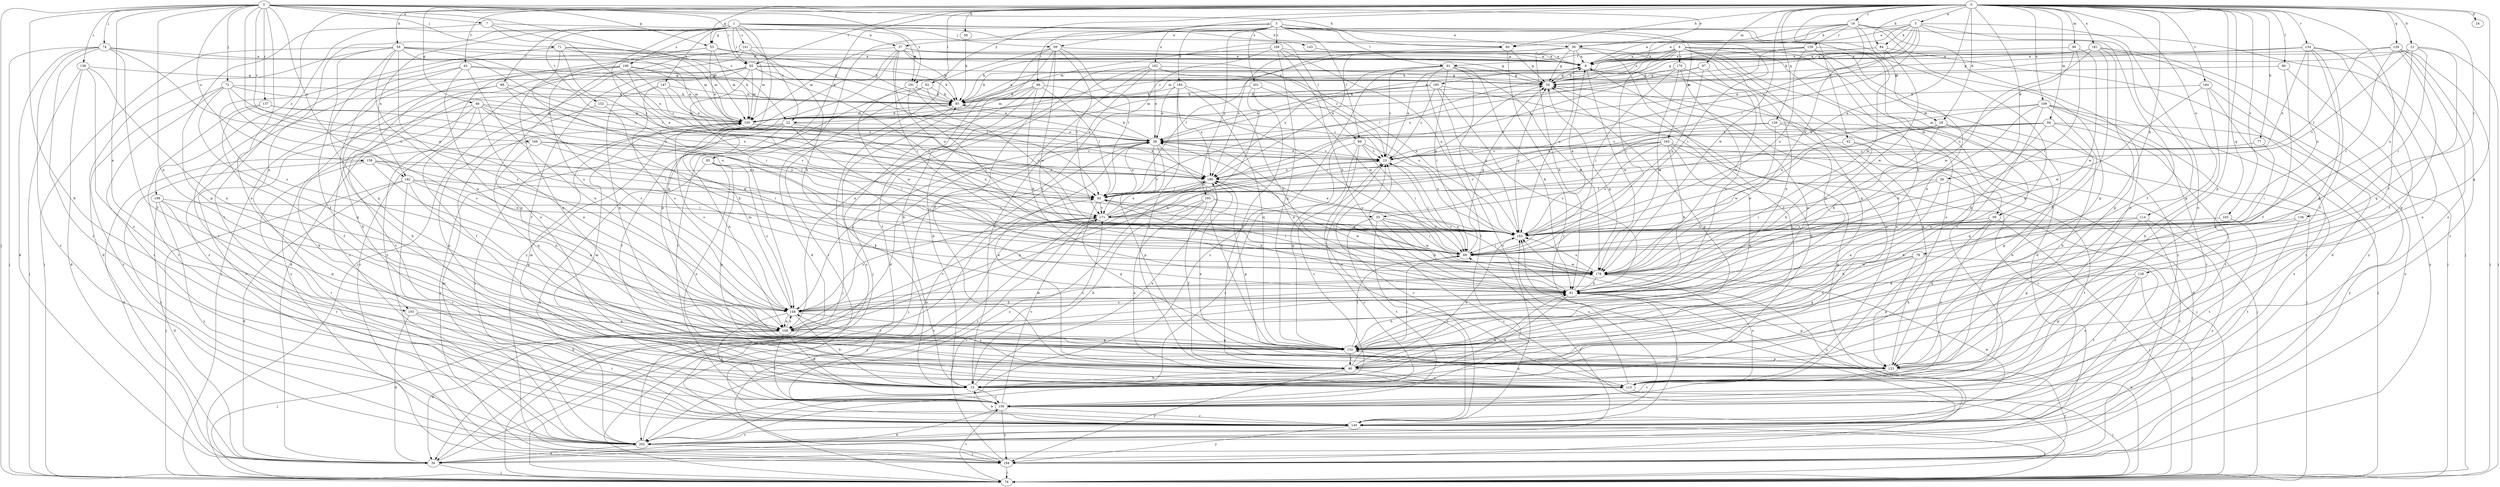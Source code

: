 strict digraph  {
0;
1;
2;
3;
4;
5;
7;
8;
12;
15;
16;
22;
23;
24;
26;
28;
30;
33;
36;
37;
38;
42;
43;
46;
48;
53;
54;
56;
58;
60;
61;
62;
65;
66;
68;
69;
71;
72;
74;
76;
77;
78;
83;
84;
85;
86;
88;
89;
91;
92;
94;
96;
97;
99;
100;
103;
108;
109;
114;
115;
123;
126;
128;
129;
132;
134;
136;
137;
138;
139;
140;
141;
143;
147;
148;
152;
156;
158;
162;
163;
164;
165;
166;
168;
170;
171;
178;
181;
182;
183;
184;
185;
186;
191;
193;
194;
198;
199;
201;
202;
0 -> 5  [label=a];
0 -> 12  [label=b];
0 -> 16  [label=c];
0 -> 24  [label=d];
0 -> 26  [label=d];
0 -> 28  [label=d];
0 -> 33  [label=e];
0 -> 42  [label=f];
0 -> 43  [label=f];
0 -> 46  [label=f];
0 -> 48  [label=g];
0 -> 53  [label=g];
0 -> 56  [label=h];
0 -> 58  [label=h];
0 -> 60  [label=h];
0 -> 62  [label=i];
0 -> 65  [label=i];
0 -> 69  [label=j];
0 -> 77  [label=k];
0 -> 78  [label=k];
0 -> 83  [label=k];
0 -> 84  [label=k];
0 -> 86  [label=l];
0 -> 94  [label=m];
0 -> 96  [label=m];
0 -> 97  [label=m];
0 -> 109  [label=o];
0 -> 114  [label=o];
0 -> 123  [label=p];
0 -> 126  [label=q];
0 -> 128  [label=q];
0 -> 129  [label=q];
0 -> 132  [label=q];
0 -> 134  [label=r];
0 -> 136  [label=r];
0 -> 164  [label=v];
0 -> 165  [label=v];
0 -> 178  [label=w];
0 -> 181  [label=x];
0 -> 191  [label=y];
0 -> 198  [label=z];
1 -> 22  [label=c];
1 -> 33  [label=e];
1 -> 60  [label=h];
1 -> 65  [label=i];
1 -> 69  [label=j];
1 -> 88  [label=l];
1 -> 89  [label=l];
1 -> 103  [label=n];
1 -> 132  [label=q];
1 -> 141  [label=s];
1 -> 143  [label=s];
1 -> 147  [label=s];
1 -> 152  [label=t];
1 -> 156  [label=t];
1 -> 182  [label=x];
1 -> 191  [label=y];
1 -> 199  [label=z];
2 -> 7  [label=a];
2 -> 15  [label=b];
2 -> 22  [label=c];
2 -> 36  [label=e];
2 -> 53  [label=g];
2 -> 60  [label=h];
2 -> 65  [label=i];
2 -> 71  [label=j];
2 -> 72  [label=j];
2 -> 74  [label=j];
2 -> 76  [label=j];
2 -> 103  [label=n];
2 -> 108  [label=n];
2 -> 115  [label=o];
2 -> 137  [label=r];
2 -> 138  [label=r];
2 -> 158  [label=u];
2 -> 166  [label=v];
2 -> 178  [label=w];
2 -> 182  [label=x];
2 -> 191  [label=y];
3 -> 28  [label=d];
3 -> 36  [label=e];
3 -> 53  [label=g];
3 -> 66  [label=i];
3 -> 68  [label=i];
3 -> 89  [label=l];
3 -> 91  [label=l];
3 -> 99  [label=m];
3 -> 148  [label=s];
3 -> 162  [label=u];
3 -> 168  [label=v];
3 -> 183  [label=x];
3 -> 184  [label=x];
3 -> 193  [label=y];
3 -> 201  [label=z];
4 -> 8  [label=a];
4 -> 22  [label=c];
4 -> 30  [label=d];
4 -> 68  [label=i];
4 -> 91  [label=l];
4 -> 92  [label=l];
4 -> 99  [label=m];
4 -> 108  [label=n];
4 -> 115  [label=o];
4 -> 132  [label=q];
4 -> 170  [label=v];
4 -> 185  [label=x];
4 -> 194  [label=y];
5 -> 8  [label=a];
5 -> 23  [label=c];
5 -> 36  [label=e];
5 -> 46  [label=f];
5 -> 54  [label=g];
5 -> 60  [label=h];
5 -> 84  [label=k];
5 -> 85  [label=k];
5 -> 92  [label=l];
5 -> 115  [label=o];
5 -> 123  [label=p];
7 -> 37  [label=e];
7 -> 100  [label=m];
7 -> 123  [label=p];
7 -> 186  [label=x];
8 -> 54  [label=g];
8 -> 85  [label=k];
8 -> 178  [label=w];
12 -> 8  [label=a];
12 -> 68  [label=i];
12 -> 76  [label=j];
12 -> 100  [label=m];
12 -> 132  [label=q];
12 -> 163  [label=u];
12 -> 171  [label=v];
15 -> 8  [label=a];
15 -> 23  [label=c];
15 -> 61  [label=h];
15 -> 85  [label=k];
15 -> 100  [label=m];
15 -> 156  [label=t];
15 -> 186  [label=x];
16 -> 8  [label=a];
16 -> 37  [label=e];
16 -> 38  [label=e];
16 -> 76  [label=j];
16 -> 100  [label=m];
16 -> 115  [label=o];
16 -> 123  [label=p];
16 -> 139  [label=r];
16 -> 163  [label=u];
16 -> 178  [label=w];
22 -> 38  [label=e];
22 -> 46  [label=f];
22 -> 68  [label=i];
22 -> 108  [label=n];
22 -> 163  [label=u];
22 -> 194  [label=y];
22 -> 202  [label=z];
23 -> 8  [label=a];
23 -> 38  [label=e];
23 -> 68  [label=i];
23 -> 186  [label=x];
26 -> 68  [label=i];
26 -> 92  [label=l];
26 -> 108  [label=n];
26 -> 156  [label=t];
28 -> 15  [label=b];
28 -> 38  [label=e];
28 -> 61  [label=h];
28 -> 123  [label=p];
28 -> 178  [label=w];
30 -> 76  [label=j];
30 -> 92  [label=l];
33 -> 61  [label=h];
33 -> 68  [label=i];
33 -> 140  [label=r];
33 -> 156  [label=t];
33 -> 163  [label=u];
33 -> 178  [label=w];
36 -> 8  [label=a];
36 -> 46  [label=f];
36 -> 54  [label=g];
36 -> 61  [label=h];
36 -> 92  [label=l];
36 -> 156  [label=t];
36 -> 163  [label=u];
36 -> 186  [label=x];
37 -> 8  [label=a];
37 -> 23  [label=c];
37 -> 54  [label=g];
37 -> 68  [label=i];
37 -> 85  [label=k];
37 -> 100  [label=m];
37 -> 123  [label=p];
37 -> 163  [label=u];
37 -> 194  [label=y];
38 -> 23  [label=c];
38 -> 76  [label=j];
38 -> 85  [label=k];
38 -> 123  [label=p];
38 -> 132  [label=q];
38 -> 148  [label=s];
38 -> 171  [label=v];
42 -> 23  [label=c];
42 -> 61  [label=h];
42 -> 76  [label=j];
43 -> 15  [label=b];
43 -> 54  [label=g];
43 -> 85  [label=k];
43 -> 108  [label=n];
43 -> 132  [label=q];
43 -> 202  [label=z];
46 -> 15  [label=b];
46 -> 38  [label=e];
46 -> 54  [label=g];
46 -> 68  [label=i];
46 -> 115  [label=o];
46 -> 148  [label=s];
46 -> 163  [label=u];
46 -> 194  [label=y];
48 -> 15  [label=b];
48 -> 46  [label=f];
48 -> 100  [label=m];
48 -> 108  [label=n];
48 -> 171  [label=v];
48 -> 178  [label=w];
48 -> 186  [label=x];
48 -> 202  [label=z];
53 -> 8  [label=a];
53 -> 38  [label=e];
53 -> 85  [label=k];
53 -> 100  [label=m];
53 -> 140  [label=r];
53 -> 148  [label=s];
54 -> 8  [label=a];
54 -> 85  [label=k];
56 -> 8  [label=a];
56 -> 30  [label=d];
56 -> 38  [label=e];
56 -> 46  [label=f];
56 -> 76  [label=j];
56 -> 108  [label=n];
56 -> 132  [label=q];
56 -> 148  [label=s];
56 -> 171  [label=v];
56 -> 186  [label=x];
58 -> 85  [label=k];
60 -> 54  [label=g];
60 -> 140  [label=r];
60 -> 186  [label=x];
61 -> 15  [label=b];
61 -> 23  [label=c];
61 -> 38  [label=e];
61 -> 54  [label=g];
61 -> 123  [label=p];
61 -> 148  [label=s];
62 -> 38  [label=e];
62 -> 85  [label=k];
62 -> 140  [label=r];
62 -> 156  [label=t];
65 -> 30  [label=d];
65 -> 46  [label=f];
65 -> 54  [label=g];
65 -> 68  [label=i];
65 -> 85  [label=k];
65 -> 92  [label=l];
65 -> 100  [label=m];
65 -> 132  [label=q];
65 -> 163  [label=u];
65 -> 194  [label=y];
66 -> 15  [label=b];
66 -> 61  [label=h];
66 -> 68  [label=i];
66 -> 85  [label=k];
66 -> 92  [label=l];
66 -> 100  [label=m];
66 -> 202  [label=z];
68 -> 38  [label=e];
68 -> 54  [label=g];
68 -> 178  [label=w];
69 -> 8  [label=a];
69 -> 15  [label=b];
69 -> 30  [label=d];
69 -> 46  [label=f];
69 -> 92  [label=l];
69 -> 156  [label=t];
69 -> 171  [label=v];
69 -> 178  [label=w];
71 -> 8  [label=a];
71 -> 85  [label=k];
71 -> 92  [label=l];
71 -> 100  [label=m];
71 -> 148  [label=s];
71 -> 163  [label=u];
72 -> 85  [label=k];
72 -> 92  [label=l];
72 -> 132  [label=q];
72 -> 140  [label=r];
72 -> 148  [label=s];
72 -> 163  [label=u];
72 -> 202  [label=z];
74 -> 8  [label=a];
74 -> 30  [label=d];
74 -> 46  [label=f];
74 -> 76  [label=j];
74 -> 100  [label=m];
74 -> 140  [label=r];
74 -> 163  [label=u];
74 -> 202  [label=z];
76 -> 23  [label=c];
76 -> 61  [label=h];
76 -> 156  [label=t];
77 -> 23  [label=c];
77 -> 68  [label=i];
78 -> 61  [label=h];
78 -> 123  [label=p];
78 -> 132  [label=q];
78 -> 140  [label=r];
78 -> 178  [label=w];
83 -> 115  [label=o];
83 -> 123  [label=p];
83 -> 148  [label=s];
83 -> 186  [label=x];
83 -> 202  [label=z];
84 -> 8  [label=a];
84 -> 38  [label=e];
84 -> 85  [label=k];
84 -> 178  [label=w];
84 -> 194  [label=y];
85 -> 8  [label=a];
85 -> 23  [label=c];
85 -> 76  [label=j];
85 -> 100  [label=m];
86 -> 46  [label=f];
86 -> 54  [label=g];
86 -> 194  [label=y];
88 -> 15  [label=b];
88 -> 23  [label=c];
88 -> 85  [label=k];
88 -> 148  [label=s];
88 -> 194  [label=y];
89 -> 23  [label=c];
89 -> 68  [label=i];
89 -> 115  [label=o];
89 -> 132  [label=q];
89 -> 163  [label=u];
89 -> 202  [label=z];
91 -> 23  [label=c];
91 -> 54  [label=g];
91 -> 61  [label=h];
91 -> 68  [label=i];
91 -> 140  [label=r];
91 -> 156  [label=t];
91 -> 178  [label=w];
91 -> 186  [label=x];
91 -> 202  [label=z];
92 -> 38  [label=e];
92 -> 61  [label=h];
92 -> 68  [label=i];
92 -> 132  [label=q];
92 -> 171  [label=v];
94 -> 38  [label=e];
94 -> 61  [label=h];
94 -> 132  [label=q];
94 -> 156  [label=t];
94 -> 171  [label=v];
94 -> 186  [label=x];
94 -> 194  [label=y];
96 -> 8  [label=a];
96 -> 68  [label=i];
96 -> 163  [label=u];
96 -> 178  [label=w];
97 -> 54  [label=g];
97 -> 163  [label=u];
97 -> 178  [label=w];
97 -> 186  [label=x];
99 -> 15  [label=b];
99 -> 46  [label=f];
99 -> 76  [label=j];
99 -> 115  [label=o];
99 -> 163  [label=u];
100 -> 38  [label=e];
100 -> 85  [label=k];
100 -> 148  [label=s];
100 -> 186  [label=x];
103 -> 15  [label=b];
103 -> 30  [label=d];
103 -> 108  [label=n];
103 -> 140  [label=r];
108 -> 15  [label=b];
108 -> 30  [label=d];
108 -> 76  [label=j];
108 -> 132  [label=q];
108 -> 148  [label=s];
108 -> 156  [label=t];
108 -> 171  [label=v];
109 -> 15  [label=b];
109 -> 61  [label=h];
109 -> 76  [label=j];
109 -> 100  [label=m];
109 -> 132  [label=q];
109 -> 140  [label=r];
109 -> 163  [label=u];
109 -> 202  [label=z];
114 -> 61  [label=h];
114 -> 123  [label=p];
114 -> 140  [label=r];
114 -> 163  [label=u];
114 -> 202  [label=z];
115 -> 8  [label=a];
115 -> 76  [label=j];
115 -> 100  [label=m];
115 -> 132  [label=q];
115 -> 163  [label=u];
123 -> 54  [label=g];
123 -> 156  [label=t];
123 -> 186  [label=x];
123 -> 194  [label=y];
126 -> 23  [label=c];
126 -> 30  [label=d];
126 -> 38  [label=e];
126 -> 76  [label=j];
126 -> 178  [label=w];
128 -> 61  [label=h];
128 -> 76  [label=j];
128 -> 115  [label=o];
128 -> 123  [label=p];
128 -> 156  [label=t];
129 -> 8  [label=a];
129 -> 46  [label=f];
129 -> 68  [label=i];
129 -> 76  [label=j];
129 -> 92  [label=l];
129 -> 115  [label=o];
129 -> 140  [label=r];
132 -> 8  [label=a];
132 -> 46  [label=f];
132 -> 61  [label=h];
132 -> 68  [label=i];
132 -> 123  [label=p];
134 -> 8  [label=a];
134 -> 46  [label=f];
134 -> 54  [label=g];
134 -> 115  [label=o];
134 -> 123  [label=p];
134 -> 132  [label=q];
134 -> 163  [label=u];
134 -> 186  [label=x];
136 -> 132  [label=q];
136 -> 156  [label=t];
136 -> 163  [label=u];
137 -> 46  [label=f];
137 -> 100  [label=m];
137 -> 156  [label=t];
137 -> 163  [label=u];
138 -> 30  [label=d];
138 -> 54  [label=g];
138 -> 76  [label=j];
138 -> 108  [label=n];
138 -> 115  [label=o];
139 -> 8  [label=a];
139 -> 61  [label=h];
139 -> 100  [label=m];
139 -> 108  [label=n];
139 -> 132  [label=q];
139 -> 163  [label=u];
139 -> 186  [label=x];
140 -> 15  [label=b];
140 -> 23  [label=c];
140 -> 61  [label=h];
140 -> 76  [label=j];
140 -> 178  [label=w];
140 -> 194  [label=y];
140 -> 202  [label=z];
141 -> 8  [label=a];
141 -> 61  [label=h];
141 -> 76  [label=j];
141 -> 100  [label=m];
141 -> 115  [label=o];
141 -> 194  [label=y];
143 -> 8  [label=a];
147 -> 38  [label=e];
147 -> 85  [label=k];
147 -> 148  [label=s];
147 -> 156  [label=t];
147 -> 186  [label=x];
148 -> 15  [label=b];
148 -> 61  [label=h];
148 -> 100  [label=m];
148 -> 108  [label=n];
148 -> 123  [label=p];
148 -> 156  [label=t];
148 -> 171  [label=v];
148 -> 178  [label=w];
152 -> 61  [label=h];
152 -> 100  [label=m];
152 -> 115  [label=o];
156 -> 30  [label=d];
156 -> 140  [label=r];
156 -> 171  [label=v];
156 -> 194  [label=y];
158 -> 68  [label=i];
158 -> 92  [label=l];
158 -> 108  [label=n];
158 -> 140  [label=r];
158 -> 186  [label=x];
158 -> 202  [label=z];
162 -> 15  [label=b];
162 -> 30  [label=d];
162 -> 38  [label=e];
162 -> 54  [label=g];
162 -> 76  [label=j];
162 -> 108  [label=n];
162 -> 163  [label=u];
162 -> 178  [label=w];
163 -> 8  [label=a];
163 -> 54  [label=g];
163 -> 68  [label=i];
164 -> 15  [label=b];
164 -> 85  [label=k];
164 -> 140  [label=r];
164 -> 178  [label=w];
164 -> 194  [label=y];
165 -> 156  [label=t];
165 -> 163  [label=u];
166 -> 23  [label=c];
166 -> 30  [label=d];
166 -> 68  [label=i];
166 -> 92  [label=l];
166 -> 132  [label=q];
168 -> 8  [label=a];
168 -> 61  [label=h];
168 -> 85  [label=k];
168 -> 108  [label=n];
168 -> 132  [label=q];
168 -> 163  [label=u];
170 -> 54  [label=g];
170 -> 68  [label=i];
170 -> 108  [label=n];
170 -> 148  [label=s];
170 -> 178  [label=w];
171 -> 23  [label=c];
171 -> 54  [label=g];
171 -> 76  [label=j];
171 -> 140  [label=r];
171 -> 163  [label=u];
171 -> 186  [label=x];
178 -> 61  [label=h];
178 -> 92  [label=l];
178 -> 115  [label=o];
178 -> 148  [label=s];
178 -> 163  [label=u];
178 -> 186  [label=x];
181 -> 8  [label=a];
181 -> 30  [label=d];
181 -> 46  [label=f];
181 -> 54  [label=g];
181 -> 76  [label=j];
181 -> 123  [label=p];
181 -> 178  [label=w];
182 -> 30  [label=d];
182 -> 76  [label=j];
182 -> 92  [label=l];
182 -> 108  [label=n];
182 -> 132  [label=q];
182 -> 140  [label=r];
182 -> 163  [label=u];
183 -> 23  [label=c];
183 -> 61  [label=h];
183 -> 76  [label=j];
183 -> 92  [label=l];
183 -> 132  [label=q];
183 -> 140  [label=r];
183 -> 163  [label=u];
183 -> 171  [label=v];
184 -> 38  [label=e];
184 -> 46  [label=f];
184 -> 61  [label=h];
184 -> 85  [label=k];
184 -> 132  [label=q];
184 -> 186  [label=x];
185 -> 15  [label=b];
185 -> 23  [label=c];
185 -> 38  [label=e];
185 -> 85  [label=k];
185 -> 100  [label=m];
185 -> 148  [label=s];
185 -> 163  [label=u];
186 -> 92  [label=l];
186 -> 108  [label=n];
186 -> 123  [label=p];
186 -> 163  [label=u];
186 -> 202  [label=z];
191 -> 68  [label=i];
191 -> 85  [label=k];
191 -> 163  [label=u];
191 -> 178  [label=w];
193 -> 15  [label=b];
193 -> 46  [label=f];
193 -> 115  [label=o];
193 -> 171  [label=v];
193 -> 178  [label=w];
194 -> 38  [label=e];
194 -> 76  [label=j];
194 -> 163  [label=u];
194 -> 171  [label=v];
198 -> 30  [label=d];
198 -> 132  [label=q];
198 -> 140  [label=r];
198 -> 171  [label=v];
198 -> 202  [label=z];
199 -> 23  [label=c];
199 -> 54  [label=g];
199 -> 76  [label=j];
199 -> 92  [label=l];
199 -> 100  [label=m];
199 -> 132  [label=q];
199 -> 202  [label=z];
201 -> 46  [label=f];
201 -> 85  [label=k];
201 -> 108  [label=n];
201 -> 163  [label=u];
202 -> 23  [label=c];
202 -> 30  [label=d];
202 -> 54  [label=g];
202 -> 68  [label=i];
202 -> 100  [label=m];
202 -> 163  [label=u];
202 -> 171  [label=v];
202 -> 194  [label=y];
}
